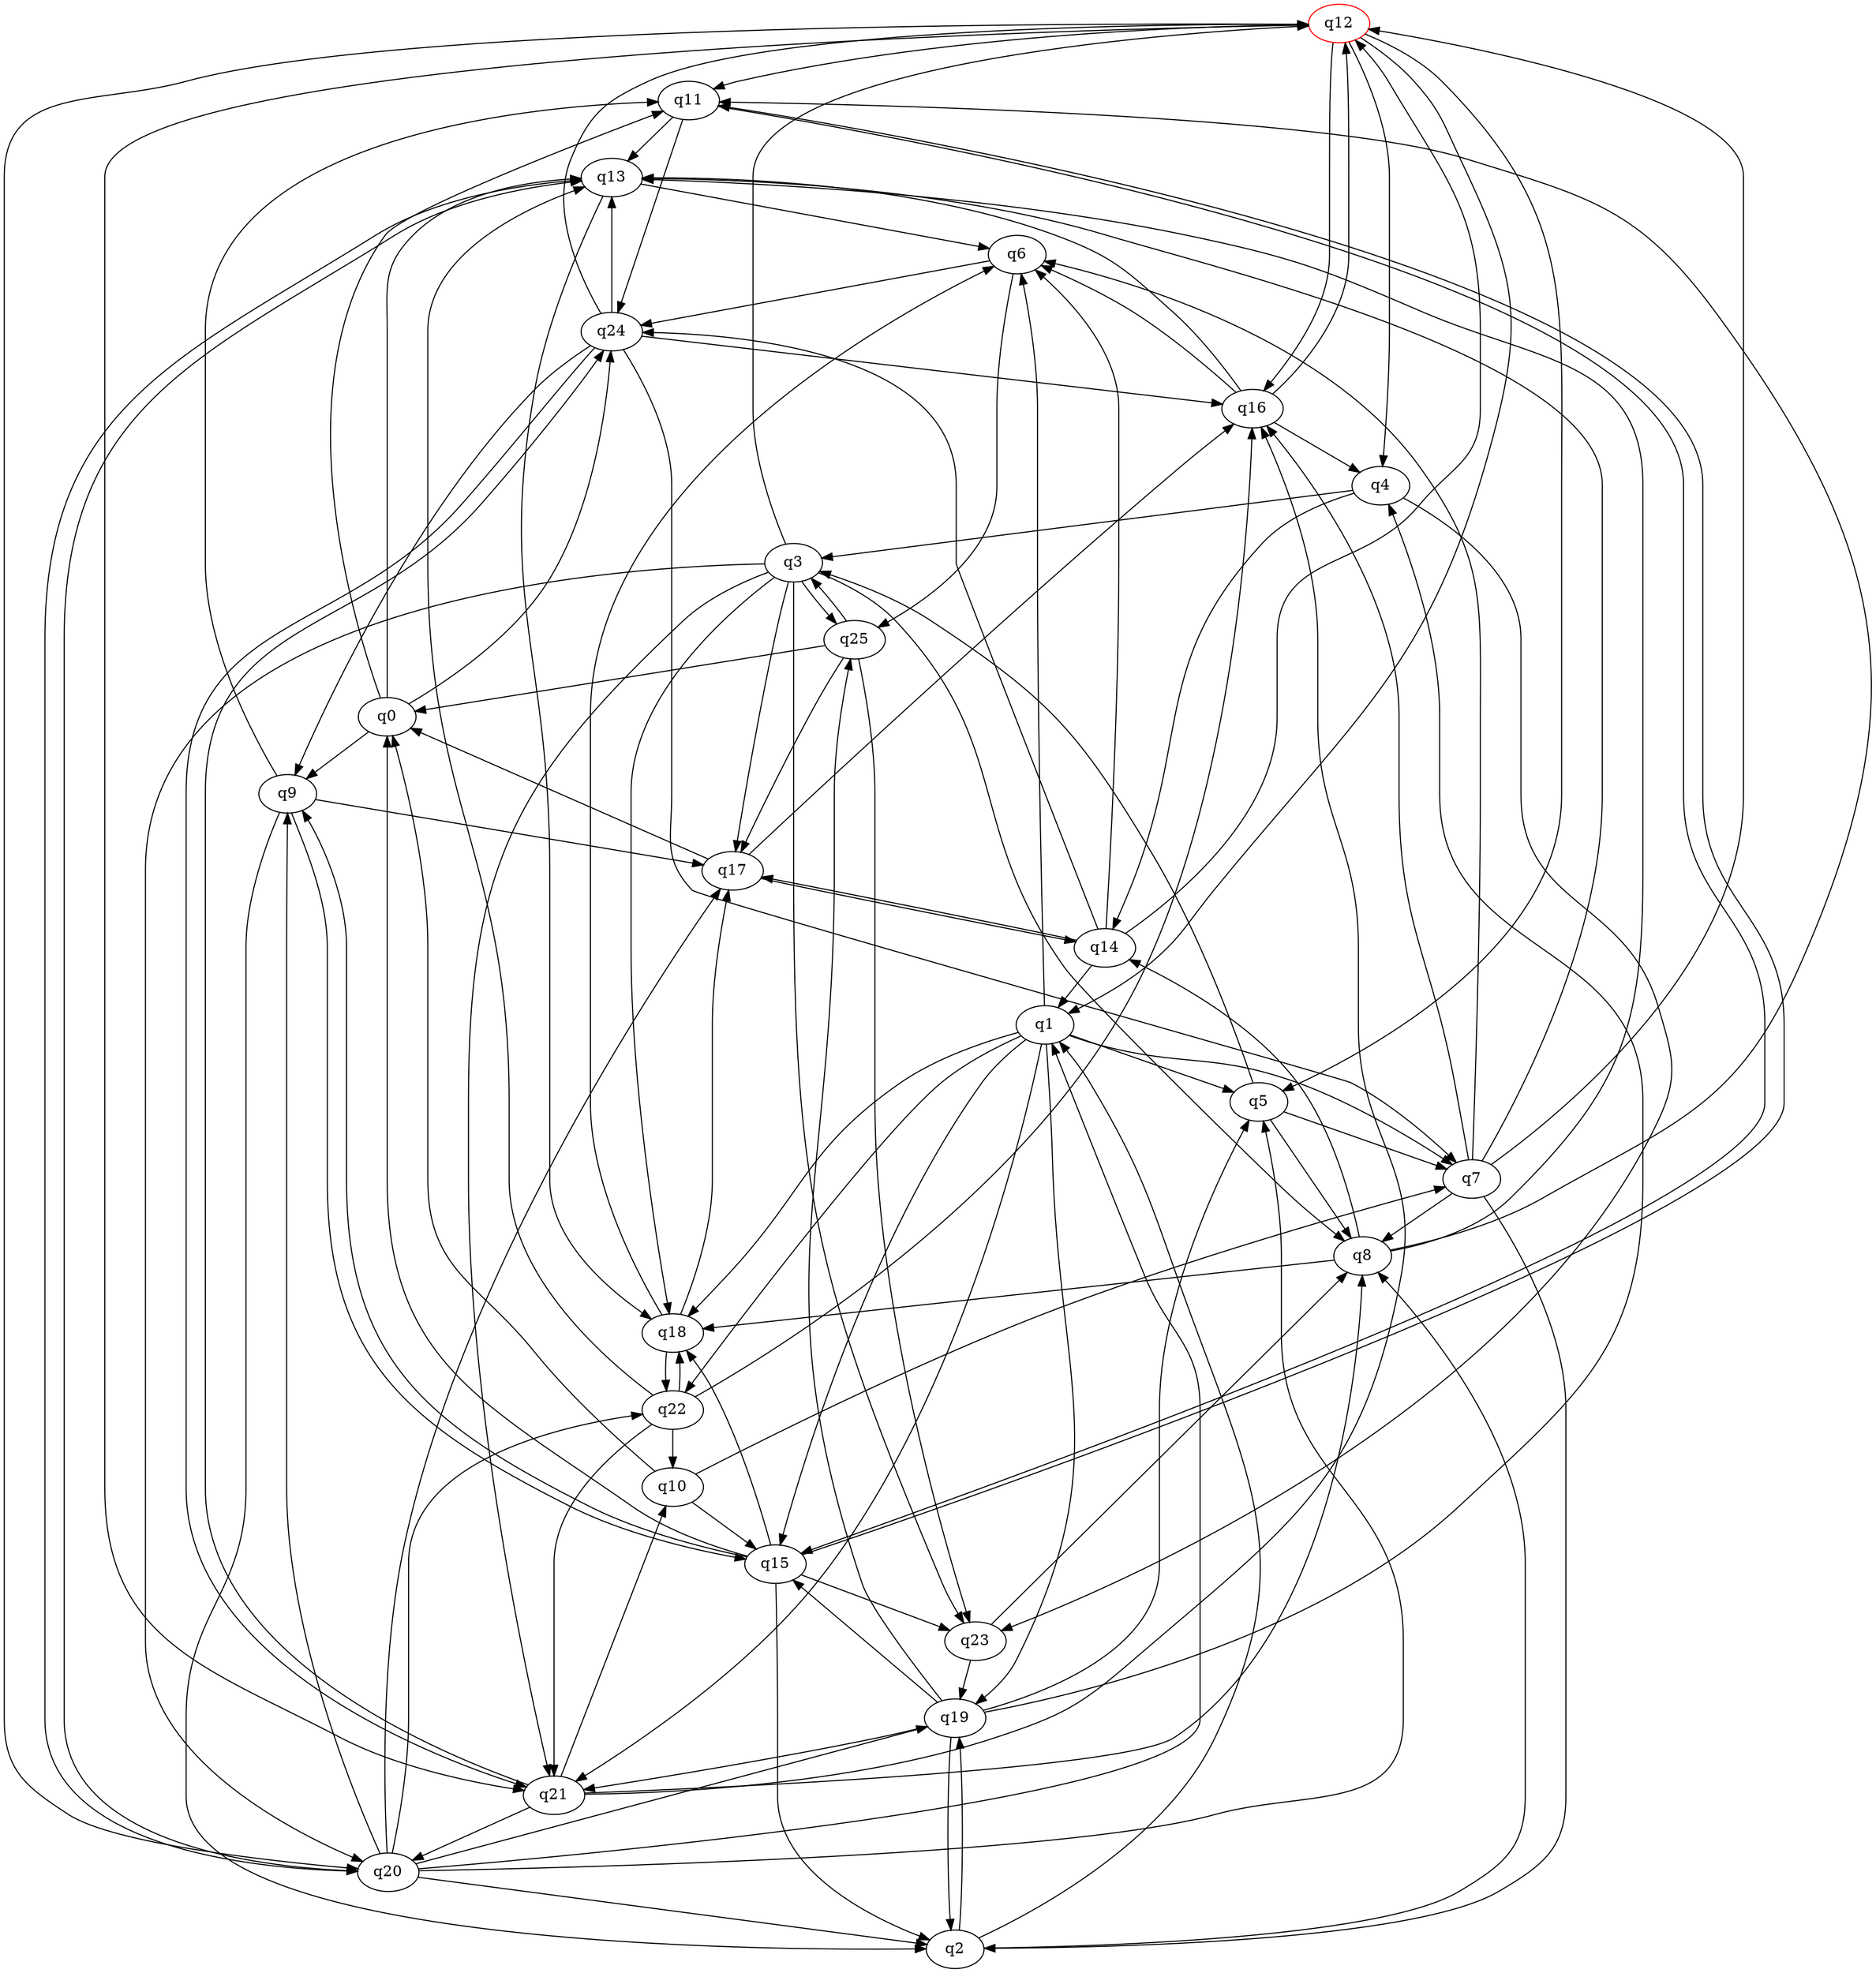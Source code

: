 digraph A{
q12 [initial=1,color=green];
q12 [final=1,color=red];
q0 -> q9;
q0 -> q11;
q0 -> q13;
q0 -> q24;
q1 -> q5;
q1 -> q6;
q1 -> q7;
q1 -> q15;
q1 -> q18;
q1 -> q19;
q1 -> q21;
q1 -> q22;
q2 -> q1;
q2 -> q8;
q2 -> q19;
q3 -> q8;
q3 -> q12;
q3 -> q17;
q3 -> q18;
q3 -> q20;
q3 -> q21;
q3 -> q23;
q3 -> q25;
q4 -> q3;
q4 -> q14;
q4 -> q23;
q5 -> q3;
q5 -> q7;
q5 -> q8;
q6 -> q24;
q6 -> q25;
q7 -> q2;
q7 -> q6;
q7 -> q8;
q7 -> q12;
q7 -> q13;
q7 -> q16;
q8 -> q11;
q8 -> q13;
q8 -> q14;
q8 -> q18;
q9 -> q2;
q9 -> q11;
q9 -> q15;
q9 -> q17;
q10 -> q0;
q10 -> q7;
q10 -> q15;
q11 -> q13;
q11 -> q15;
q11 -> q24;
q12 -> q1;
q12 -> q4;
q12 -> q5;
q12 -> q11;
q12 -> q16;
q12 -> q20;
q12 -> q21;
q13 -> q6;
q13 -> q18;
q13 -> q20;
q14 -> q1;
q14 -> q6;
q14 -> q12;
q14 -> q17;
q14 -> q24;
q15 -> q0;
q15 -> q2;
q15 -> q9;
q15 -> q11;
q15 -> q18;
q15 -> q23;
q16 -> q4;
q16 -> q6;
q16 -> q12;
q16 -> q13;
q17 -> q0;
q17 -> q14;
q17 -> q16;
q18 -> q6;
q18 -> q17;
q18 -> q22;
q19 -> q2;
q19 -> q4;
q19 -> q5;
q19 -> q15;
q19 -> q21;
q19 -> q25;
q20 -> q1;
q20 -> q2;
q20 -> q5;
q20 -> q9;
q20 -> q13;
q20 -> q17;
q20 -> q19;
q20 -> q22;
q21 -> q8;
q21 -> q10;
q21 -> q16;
q21 -> q20;
q21 -> q24;
q22 -> q10;
q22 -> q13;
q22 -> q16;
q22 -> q18;
q22 -> q21;
q23 -> q8;
q23 -> q19;
q24 -> q7;
q24 -> q9;
q24 -> q12;
q24 -> q13;
q24 -> q16;
q24 -> q21;
q25 -> q0;
q25 -> q3;
q25 -> q17;
q25 -> q23;
}